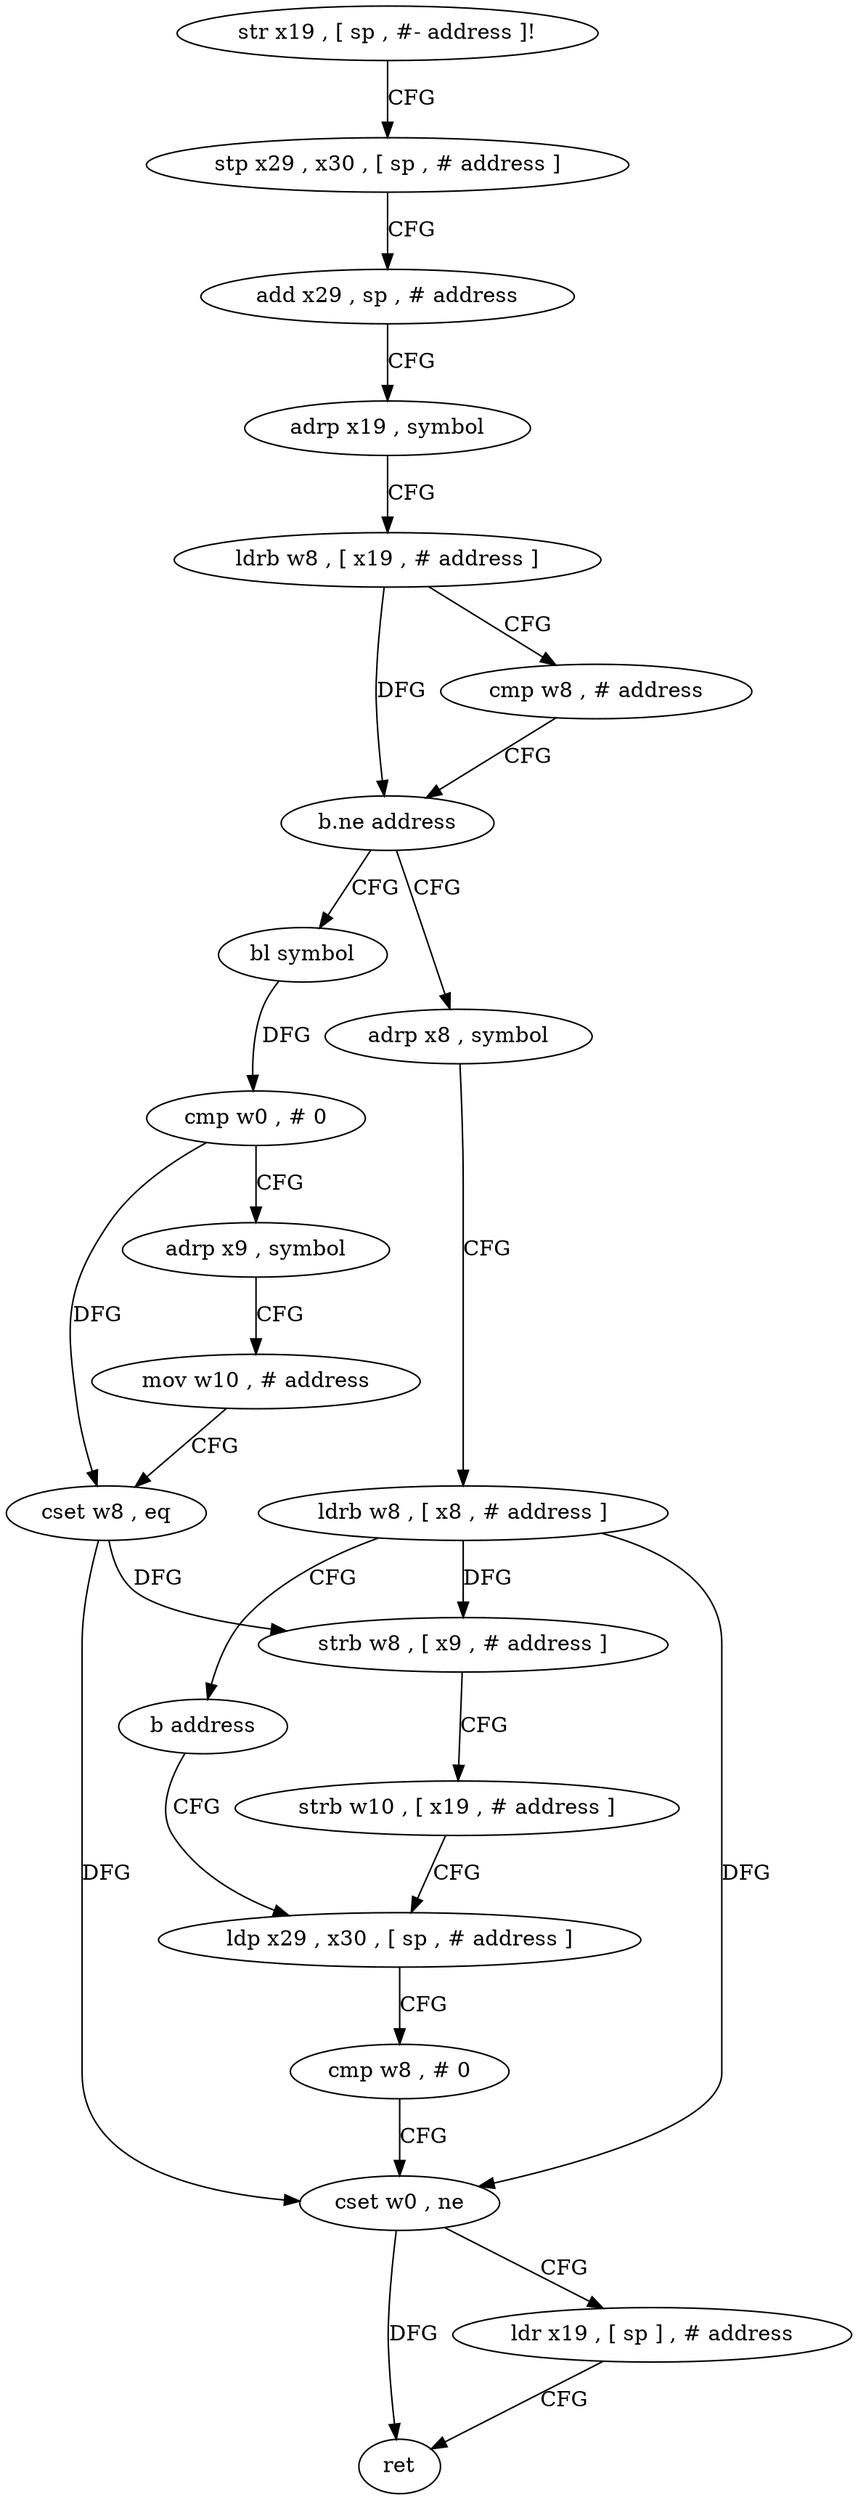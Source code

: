 digraph "func" {
"4260384" [label = "str x19 , [ sp , #- address ]!" ]
"4260388" [label = "stp x29 , x30 , [ sp , # address ]" ]
"4260392" [label = "add x29 , sp , # address" ]
"4260396" [label = "adrp x19 , symbol" ]
"4260400" [label = "ldrb w8 , [ x19 , # address ]" ]
"4260404" [label = "cmp w8 , # address" ]
"4260408" [label = "b.ne address" ]
"4260424" [label = "bl symbol" ]
"4260412" [label = "adrp x8 , symbol" ]
"4260428" [label = "cmp w0 , # 0" ]
"4260432" [label = "adrp x9 , symbol" ]
"4260436" [label = "mov w10 , # address" ]
"4260440" [label = "cset w8 , eq" ]
"4260444" [label = "strb w8 , [ x9 , # address ]" ]
"4260448" [label = "strb w10 , [ x19 , # address ]" ]
"4260452" [label = "ldp x29 , x30 , [ sp , # address ]" ]
"4260416" [label = "ldrb w8 , [ x8 , # address ]" ]
"4260420" [label = "b address" ]
"4260456" [label = "cmp w8 , # 0" ]
"4260460" [label = "cset w0 , ne" ]
"4260464" [label = "ldr x19 , [ sp ] , # address" ]
"4260468" [label = "ret" ]
"4260384" -> "4260388" [ label = "CFG" ]
"4260388" -> "4260392" [ label = "CFG" ]
"4260392" -> "4260396" [ label = "CFG" ]
"4260396" -> "4260400" [ label = "CFG" ]
"4260400" -> "4260404" [ label = "CFG" ]
"4260400" -> "4260408" [ label = "DFG" ]
"4260404" -> "4260408" [ label = "CFG" ]
"4260408" -> "4260424" [ label = "CFG" ]
"4260408" -> "4260412" [ label = "CFG" ]
"4260424" -> "4260428" [ label = "DFG" ]
"4260412" -> "4260416" [ label = "CFG" ]
"4260428" -> "4260432" [ label = "CFG" ]
"4260428" -> "4260440" [ label = "DFG" ]
"4260432" -> "4260436" [ label = "CFG" ]
"4260436" -> "4260440" [ label = "CFG" ]
"4260440" -> "4260444" [ label = "DFG" ]
"4260440" -> "4260460" [ label = "DFG" ]
"4260444" -> "4260448" [ label = "CFG" ]
"4260448" -> "4260452" [ label = "CFG" ]
"4260452" -> "4260456" [ label = "CFG" ]
"4260416" -> "4260420" [ label = "CFG" ]
"4260416" -> "4260460" [ label = "DFG" ]
"4260416" -> "4260444" [ label = "DFG" ]
"4260420" -> "4260452" [ label = "CFG" ]
"4260456" -> "4260460" [ label = "CFG" ]
"4260460" -> "4260464" [ label = "CFG" ]
"4260460" -> "4260468" [ label = "DFG" ]
"4260464" -> "4260468" [ label = "CFG" ]
}
